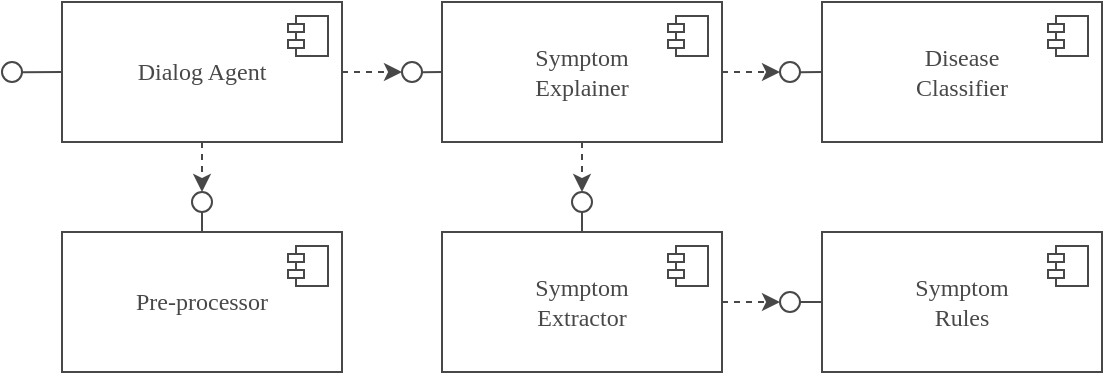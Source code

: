 <mxfile version="21.1.1" type="device">
  <diagram name="Page-1" id="5fbsbw5N71WKacHdJdYH">
    <mxGraphModel dx="758" dy="427" grid="1" gridSize="10" guides="1" tooltips="1" connect="1" arrows="1" fold="1" page="1" pageScale="1" pageWidth="827" pageHeight="1169" math="0" shadow="0">
      <root>
        <mxCell id="0" />
        <mxCell id="1" parent="0" />
        <mxCell id="i6OKbkr7zQZixPGHKQ_q-28" value="" style="rounded=0;orthogonalLoop=1;jettySize=auto;html=1;dashed=1;strokeColor=#484848;" edge="1" parent="1" source="i6OKbkr7zQZixPGHKQ_q-16" target="i6OKbkr7zQZixPGHKQ_q-26">
          <mxGeometry relative="1" as="geometry" />
        </mxCell>
        <mxCell id="i6OKbkr7zQZixPGHKQ_q-16" value="&lt;font color=&quot;#484848&quot; face=&quot;Montserrat Semibold&quot;&gt;Dialog Agent&lt;/font&gt;" style="html=1;dropTarget=0;whiteSpace=wrap;strokeColor=#484848;" vertex="1" parent="1">
          <mxGeometry x="50" y="245" width="140" height="70" as="geometry" />
        </mxCell>
        <mxCell id="i6OKbkr7zQZixPGHKQ_q-17" value="" style="shape=module;jettyWidth=8;jettyHeight=4;strokeColor=#484848;" vertex="1" parent="i6OKbkr7zQZixPGHKQ_q-16">
          <mxGeometry x="1" width="20" height="20" relative="1" as="geometry">
            <mxPoint x="-27" y="7" as="offset" />
          </mxGeometry>
        </mxCell>
        <mxCell id="i6OKbkr7zQZixPGHKQ_q-18" value="&lt;font color=&quot;#484848&quot; style=&quot;&quot; face=&quot;Montserrat Semibold&quot;&gt;Pre-processor&lt;/font&gt;" style="html=1;dropTarget=0;whiteSpace=wrap;strokeColor=#484848;" vertex="1" parent="1">
          <mxGeometry x="50" y="360" width="140" height="70" as="geometry" />
        </mxCell>
        <mxCell id="i6OKbkr7zQZixPGHKQ_q-19" value="" style="shape=module;jettyWidth=8;jettyHeight=4;strokeColor=#484848;" vertex="1" parent="i6OKbkr7zQZixPGHKQ_q-18">
          <mxGeometry x="1" width="20" height="20" relative="1" as="geometry">
            <mxPoint x="-27" y="7" as="offset" />
          </mxGeometry>
        </mxCell>
        <mxCell id="i6OKbkr7zQZixPGHKQ_q-20" value="&lt;font style=&quot;&quot; face=&quot;Montserrat Semibold&quot;&gt;&lt;font color=&quot;#484848&quot;&gt;Symptom &lt;br&gt;Extractor&lt;/font&gt;&lt;br&gt;&lt;/font&gt;" style="html=1;dropTarget=0;whiteSpace=wrap;strokeColor=#484848;" vertex="1" parent="1">
          <mxGeometry x="240" y="360" width="140" height="70" as="geometry" />
        </mxCell>
        <mxCell id="i6OKbkr7zQZixPGHKQ_q-21" value="" style="shape=module;jettyWidth=8;jettyHeight=4;strokeColor=#484848;" vertex="1" parent="i6OKbkr7zQZixPGHKQ_q-20">
          <mxGeometry x="1" width="20" height="20" relative="1" as="geometry">
            <mxPoint x="-27" y="7" as="offset" />
          </mxGeometry>
        </mxCell>
        <mxCell id="i6OKbkr7zQZixPGHKQ_q-24" value="&lt;font style=&quot;&quot; face=&quot;Montserrat Semibold&quot;&gt;&lt;font color=&quot;#484848&quot;&gt;Disease&lt;br&gt;Classifier&lt;/font&gt;&lt;br&gt;&lt;/font&gt;" style="html=1;dropTarget=0;whiteSpace=wrap;strokeColor=#484848;" vertex="1" parent="1">
          <mxGeometry x="430" y="245" width="140" height="70" as="geometry" />
        </mxCell>
        <mxCell id="i6OKbkr7zQZixPGHKQ_q-25" value="" style="shape=module;jettyWidth=8;jettyHeight=4;strokeColor=#484848;" vertex="1" parent="i6OKbkr7zQZixPGHKQ_q-24">
          <mxGeometry x="1" width="20" height="20" relative="1" as="geometry">
            <mxPoint x="-27" y="7" as="offset" />
          </mxGeometry>
        </mxCell>
        <mxCell id="i6OKbkr7zQZixPGHKQ_q-26" value="" style="ellipse;whiteSpace=wrap;html=1;align=center;aspect=fixed;resizable=0;points=[];outlineConnect=0;sketch=0;strokeColor=#484848;" vertex="1" parent="1">
          <mxGeometry x="115" y="340" width="10" height="10" as="geometry" />
        </mxCell>
        <mxCell id="i6OKbkr7zQZixPGHKQ_q-27" value="" style="rounded=0;orthogonalLoop=1;jettySize=auto;html=1;endArrow=none;endFill=0;sketch=0;sourcePerimeterSpacing=0;targetPerimeterSpacing=0;exitX=0.5;exitY=0;exitDx=0;exitDy=0;strokeColor=#484848;" edge="1" parent="1" source="i6OKbkr7zQZixPGHKQ_q-18" target="i6OKbkr7zQZixPGHKQ_q-26">
          <mxGeometry relative="1" as="geometry">
            <mxPoint x="140" y="130" as="sourcePoint" />
            <mxPoint x="140" y="340" as="targetPoint" />
          </mxGeometry>
        </mxCell>
        <mxCell id="i6OKbkr7zQZixPGHKQ_q-32" value="" style="ellipse;whiteSpace=wrap;html=1;align=center;aspect=fixed;resizable=0;points=[];outlineConnect=0;sketch=0;strokeColor=#484848;" vertex="1" parent="1">
          <mxGeometry x="305" y="340" width="10" height="10" as="geometry" />
        </mxCell>
        <mxCell id="i6OKbkr7zQZixPGHKQ_q-33" value="" style="rounded=0;orthogonalLoop=1;jettySize=auto;html=1;endArrow=none;endFill=0;sketch=0;sourcePerimeterSpacing=0;targetPerimeterSpacing=0;exitX=0.5;exitY=0;exitDx=0;exitDy=0;strokeColor=#484848;" edge="1" parent="1" source="i6OKbkr7zQZixPGHKQ_q-20" target="i6OKbkr7zQZixPGHKQ_q-32">
          <mxGeometry relative="1" as="geometry">
            <mxPoint x="145" y="380" as="sourcePoint" />
            <mxPoint x="145" y="370" as="targetPoint" />
          </mxGeometry>
        </mxCell>
        <mxCell id="i6OKbkr7zQZixPGHKQ_q-34" value="" style="rounded=0;orthogonalLoop=1;jettySize=auto;html=1;dashed=1;exitX=0.5;exitY=1;exitDx=0;exitDy=0;edgeStyle=orthogonalEdgeStyle;strokeColor=#484848;" edge="1" parent="1" source="i6OKbkr7zQZixPGHKQ_q-22" target="i6OKbkr7zQZixPGHKQ_q-32">
          <mxGeometry relative="1" as="geometry">
            <mxPoint x="145" y="340" as="sourcePoint" />
            <mxPoint x="145" y="360" as="targetPoint" />
            <Array as="points">
              <mxPoint x="310" y="335" />
              <mxPoint x="310" y="335" />
            </Array>
          </mxGeometry>
        </mxCell>
        <mxCell id="i6OKbkr7zQZixPGHKQ_q-37" value="" style="ellipse;whiteSpace=wrap;html=1;align=center;aspect=fixed;resizable=0;points=[];outlineConnect=0;sketch=0;strokeColor=#484848;" vertex="1" parent="1">
          <mxGeometry x="409" y="275" width="10" height="10" as="geometry" />
        </mxCell>
        <mxCell id="i6OKbkr7zQZixPGHKQ_q-38" value="" style="rounded=0;orthogonalLoop=1;jettySize=auto;html=1;endArrow=none;endFill=0;sketch=0;sourcePerimeterSpacing=0;targetPerimeterSpacing=0;exitX=0;exitY=0.5;exitDx=0;exitDy=0;strokeColor=#484848;" edge="1" parent="1" source="i6OKbkr7zQZixPGHKQ_q-24" target="i6OKbkr7zQZixPGHKQ_q-37">
          <mxGeometry relative="1" as="geometry">
            <mxPoint x="320" y="380" as="sourcePoint" />
            <mxPoint x="320" y="370" as="targetPoint" />
          </mxGeometry>
        </mxCell>
        <mxCell id="i6OKbkr7zQZixPGHKQ_q-39" value="" style="rounded=0;orthogonalLoop=1;jettySize=auto;html=1;dashed=1;exitX=1;exitY=0.5;exitDx=0;exitDy=0;strokeColor=#484848;" edge="1" parent="1" source="i6OKbkr7zQZixPGHKQ_q-22" target="i6OKbkr7zQZixPGHKQ_q-37">
          <mxGeometry relative="1" as="geometry">
            <mxPoint x="400" y="310" as="sourcePoint" />
            <mxPoint x="320" y="360" as="targetPoint" />
          </mxGeometry>
        </mxCell>
        <mxCell id="i6OKbkr7zQZixPGHKQ_q-40" value="" style="ellipse;whiteSpace=wrap;html=1;align=center;aspect=fixed;resizable=0;points=[];outlineConnect=0;sketch=0;strokeColor=#484848;" vertex="1" parent="1">
          <mxGeometry x="220" y="275" width="10" height="10" as="geometry" />
        </mxCell>
        <mxCell id="i6OKbkr7zQZixPGHKQ_q-41" value="" style="rounded=0;orthogonalLoop=1;jettySize=auto;html=1;endArrow=none;endFill=0;sketch=0;sourcePerimeterSpacing=0;targetPerimeterSpacing=0;exitX=0;exitY=0.5;exitDx=0;exitDy=0;strokeColor=#484848;" edge="1" parent="1" source="i6OKbkr7zQZixPGHKQ_q-22" target="i6OKbkr7zQZixPGHKQ_q-40">
          <mxGeometry relative="1" as="geometry">
            <mxPoint x="320" y="380" as="sourcePoint" />
            <mxPoint x="320" y="370" as="targetPoint" />
          </mxGeometry>
        </mxCell>
        <mxCell id="i6OKbkr7zQZixPGHKQ_q-42" value="" style="rounded=0;orthogonalLoop=1;jettySize=auto;html=1;dashed=1;exitX=1;exitY=0.5;exitDx=0;exitDy=0;strokeColor=#484848;" edge="1" parent="1" source="i6OKbkr7zQZixPGHKQ_q-16" target="i6OKbkr7zQZixPGHKQ_q-40">
          <mxGeometry relative="1" as="geometry">
            <mxPoint x="375" y="310" as="sourcePoint" />
            <mxPoint x="330" y="360" as="targetPoint" />
          </mxGeometry>
        </mxCell>
        <mxCell id="i6OKbkr7zQZixPGHKQ_q-43" value="" style="ellipse;whiteSpace=wrap;html=1;align=center;aspect=fixed;resizable=0;points=[];outlineConnect=0;sketch=0;strokeColor=#484848;" vertex="1" parent="1">
          <mxGeometry x="20" y="275" width="10" height="10" as="geometry" />
        </mxCell>
        <mxCell id="i6OKbkr7zQZixPGHKQ_q-44" value="" style="rounded=0;orthogonalLoop=1;jettySize=auto;html=1;endArrow=none;endFill=0;sketch=0;sourcePerimeterSpacing=0;targetPerimeterSpacing=0;exitX=0;exitY=0.5;exitDx=0;exitDy=0;strokeColor=#484848;" edge="1" parent="1" source="i6OKbkr7zQZixPGHKQ_q-16" target="i6OKbkr7zQZixPGHKQ_q-43">
          <mxGeometry relative="1" as="geometry">
            <mxPoint x="320" y="275" as="sourcePoint" />
            <mxPoint x="300" y="275" as="targetPoint" />
          </mxGeometry>
        </mxCell>
        <mxCell id="i6OKbkr7zQZixPGHKQ_q-48" value="&lt;font style=&quot;&quot; face=&quot;Montserrat Semibold&quot;&gt;&lt;font color=&quot;#484848&quot;&gt;Symptom&lt;br&gt;Rules&lt;/font&gt;&lt;br&gt;&lt;/font&gt;" style="html=1;dropTarget=0;whiteSpace=wrap;strokeColor=#484848;" vertex="1" parent="1">
          <mxGeometry x="430" y="360" width="140" height="70" as="geometry" />
        </mxCell>
        <mxCell id="i6OKbkr7zQZixPGHKQ_q-49" value="" style="shape=module;jettyWidth=8;jettyHeight=4;strokeColor=#484848;" vertex="1" parent="i6OKbkr7zQZixPGHKQ_q-48">
          <mxGeometry x="1" width="20" height="20" relative="1" as="geometry">
            <mxPoint x="-27" y="7" as="offset" />
          </mxGeometry>
        </mxCell>
        <mxCell id="i6OKbkr7zQZixPGHKQ_q-22" value="&lt;font style=&quot;&quot; face=&quot;Montserrat Semibold&quot;&gt;&lt;font color=&quot;#484848&quot;&gt;Symptom &lt;br&gt;Explainer&lt;/font&gt;&lt;br&gt;&lt;/font&gt;" style="html=1;dropTarget=0;whiteSpace=wrap;strokeColor=#484848;" vertex="1" parent="1">
          <mxGeometry x="240" y="245" width="140" height="70" as="geometry" />
        </mxCell>
        <mxCell id="i6OKbkr7zQZixPGHKQ_q-23" value="" style="shape=module;jettyWidth=8;jettyHeight=4;strokeColor=#484848;" vertex="1" parent="i6OKbkr7zQZixPGHKQ_q-22">
          <mxGeometry x="1" width="20" height="20" relative="1" as="geometry">
            <mxPoint x="-27" y="7" as="offset" />
          </mxGeometry>
        </mxCell>
        <mxCell id="i6OKbkr7zQZixPGHKQ_q-52" value="" style="ellipse;whiteSpace=wrap;html=1;align=center;aspect=fixed;resizable=0;points=[];outlineConnect=0;sketch=0;strokeColor=#484848;" vertex="1" parent="1">
          <mxGeometry x="409" y="390" width="10" height="10" as="geometry" />
        </mxCell>
        <mxCell id="i6OKbkr7zQZixPGHKQ_q-53" value="" style="rounded=0;orthogonalLoop=1;jettySize=auto;html=1;endArrow=none;endFill=0;sketch=0;sourcePerimeterSpacing=0;targetPerimeterSpacing=0;exitX=0;exitY=0.5;exitDx=0;exitDy=0;strokeColor=#484848;" edge="1" parent="1" source="i6OKbkr7zQZixPGHKQ_q-48" target="i6OKbkr7zQZixPGHKQ_q-52">
          <mxGeometry relative="1" as="geometry">
            <mxPoint x="520" y="380" as="sourcePoint" />
            <mxPoint x="325" y="365" as="targetPoint" />
          </mxGeometry>
        </mxCell>
        <mxCell id="i6OKbkr7zQZixPGHKQ_q-54" value="" style="rounded=0;orthogonalLoop=1;jettySize=auto;html=1;dashed=1;exitX=1;exitY=0.5;exitDx=0;exitDy=0;strokeColor=#484848;" edge="1" parent="1" source="i6OKbkr7zQZixPGHKQ_q-20" target="i6OKbkr7zQZixPGHKQ_q-52">
          <mxGeometry relative="1" as="geometry">
            <mxPoint x="420" y="325" as="sourcePoint" />
            <mxPoint x="484" y="360" as="targetPoint" />
          </mxGeometry>
        </mxCell>
      </root>
    </mxGraphModel>
  </diagram>
</mxfile>
